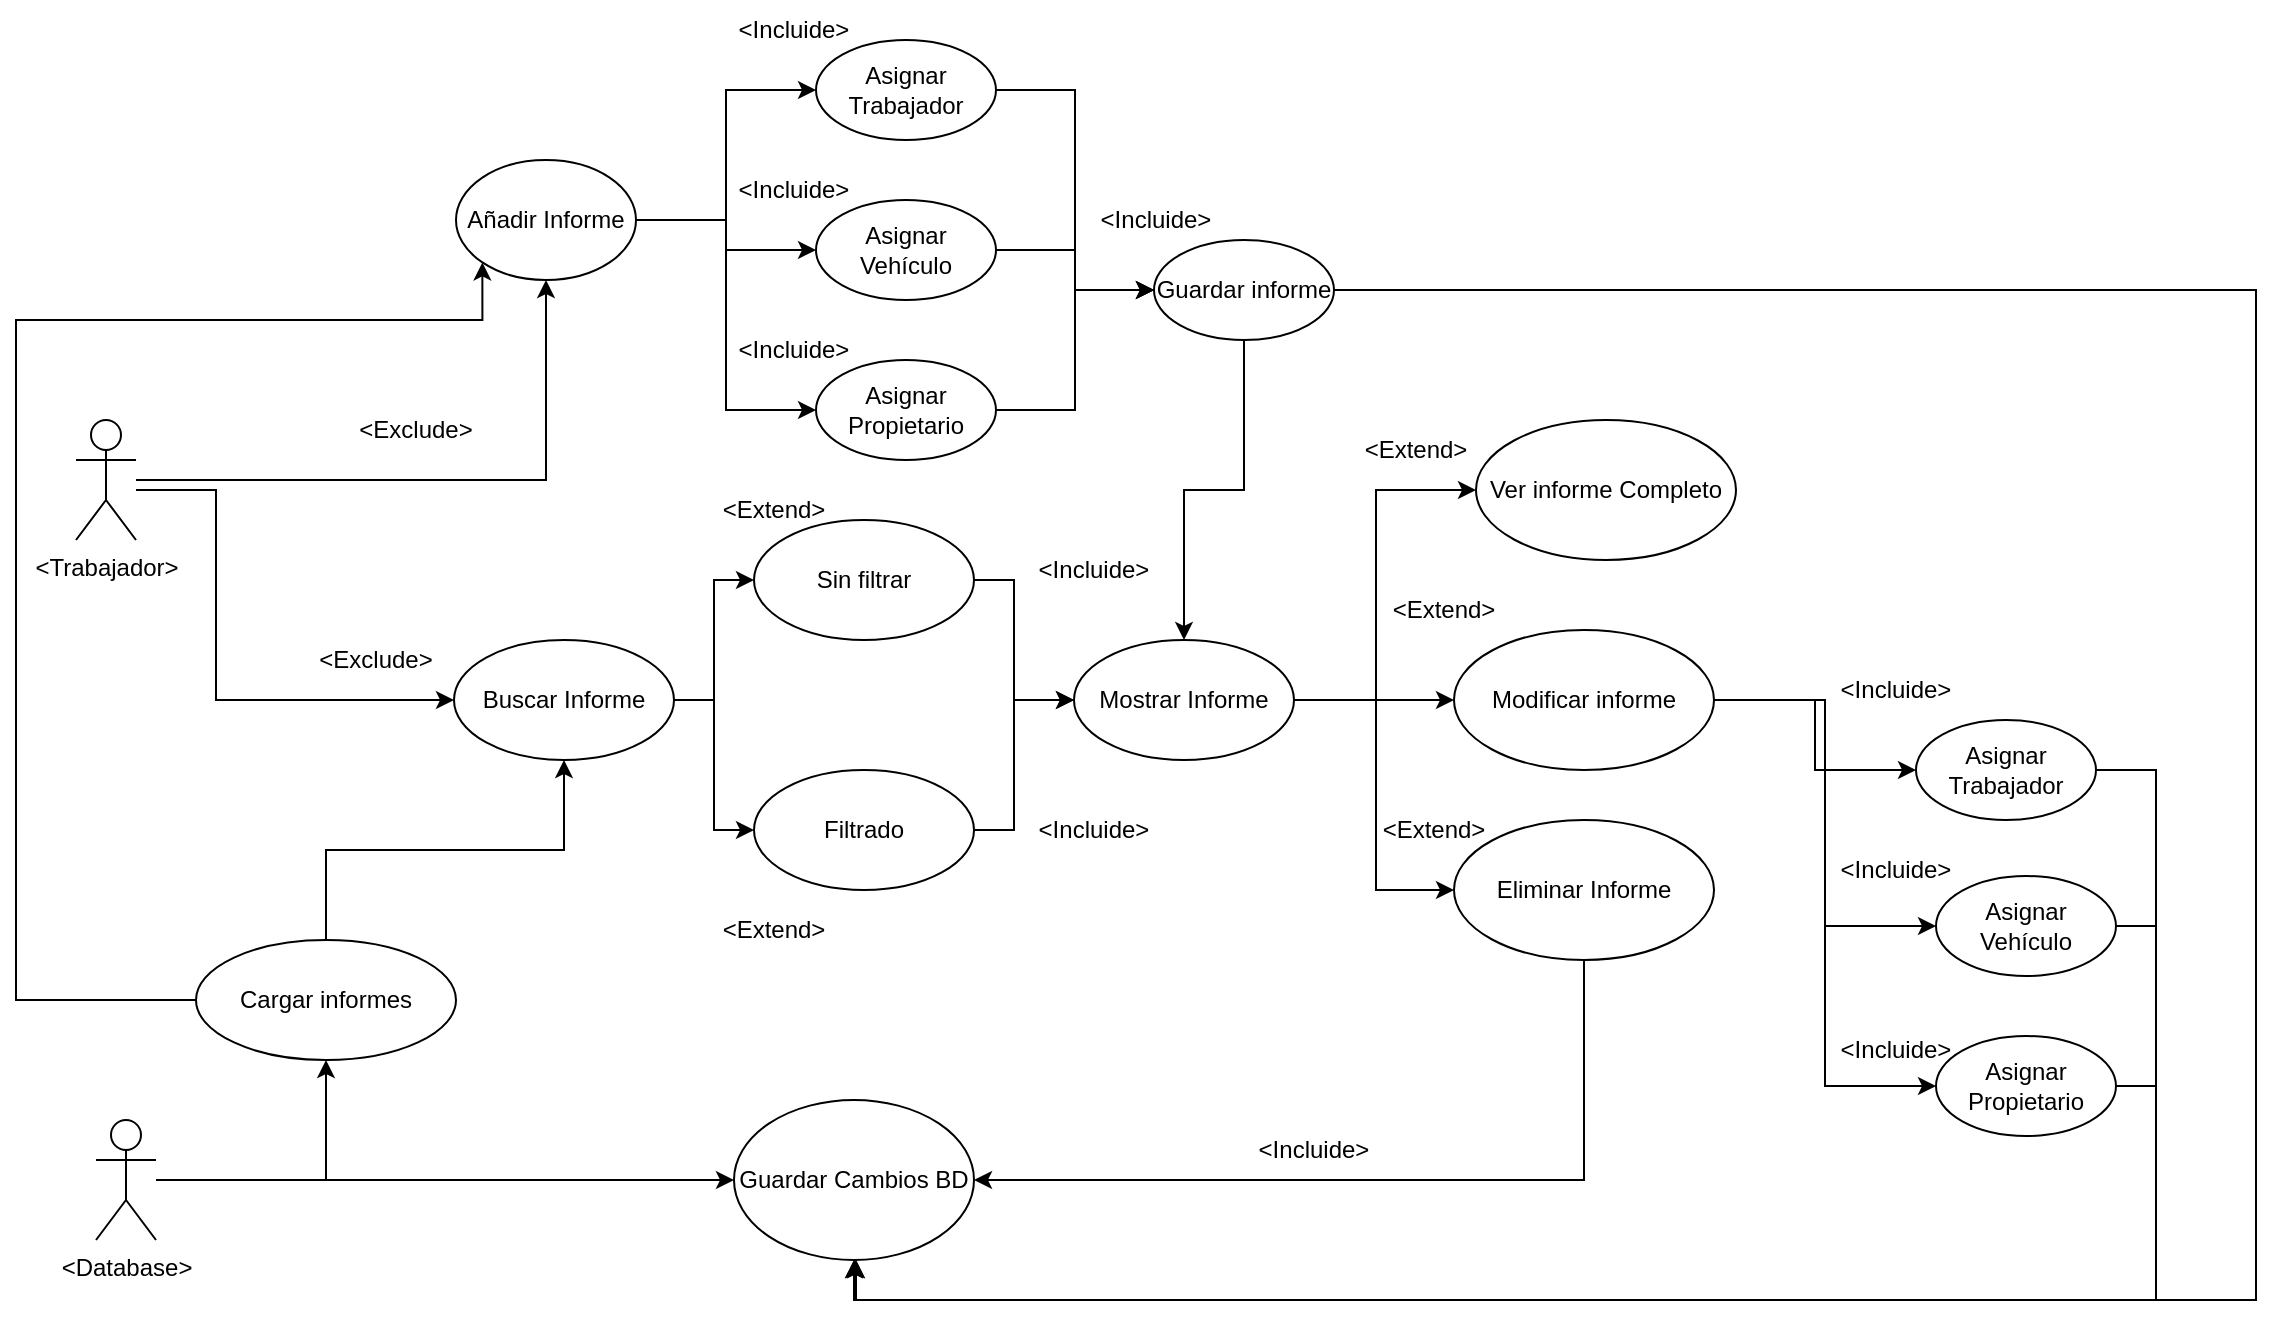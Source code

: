 <mxfile version="20.3.0" type="device"><diagram id="Wnj6HP5B0r6p35t6VaHC" name="Página-1"><mxGraphModel dx="1028" dy="1446" grid="1" gridSize="10" guides="1" tooltips="1" connect="1" arrows="1" fold="1" page="1" pageScale="1" pageWidth="1169" pageHeight="826" math="0" shadow="0"><root><mxCell id="0"/><mxCell id="1" parent="0"/><mxCell id="7V0-W9-r69ryUIUGY7p--41" style="edgeStyle=orthogonalEdgeStyle;rounded=0;orthogonalLoop=1;jettySize=auto;html=1;entryX=0;entryY=0.5;entryDx=0;entryDy=0;" edge="1" parent="1" source="WnDLgpMZa_VsqwxfFnSz-1" target="WnDLgpMZa_VsqwxfFnSz-10"><mxGeometry relative="1" as="geometry"><Array as="points"><mxPoint x="130" y="195"/><mxPoint x="130" y="300"/></Array></mxGeometry></mxCell><mxCell id="7V0-W9-r69ryUIUGY7p--48" style="edgeStyle=orthogonalEdgeStyle;rounded=0;orthogonalLoop=1;jettySize=auto;html=1;entryX=0.5;entryY=1;entryDx=0;entryDy=0;" edge="1" parent="1" source="WnDLgpMZa_VsqwxfFnSz-1" target="7V0-W9-r69ryUIUGY7p--2"><mxGeometry relative="1" as="geometry"/></mxCell><mxCell id="WnDLgpMZa_VsqwxfFnSz-1" value="&amp;lt;Trabajador&amp;gt;" style="shape=umlActor;verticalLabelPosition=bottom;verticalAlign=top;html=1;outlineConnect=0;" parent="1" vertex="1"><mxGeometry x="60" y="160" width="30" height="60" as="geometry"/></mxCell><mxCell id="WnDLgpMZa_VsqwxfFnSz-5" value="Ver informe Completo" style="ellipse;whiteSpace=wrap;html=1;" parent="1" vertex="1"><mxGeometry x="760" y="160" width="130" height="70" as="geometry"/></mxCell><mxCell id="7V0-W9-r69ryUIUGY7p--27" style="edgeStyle=orthogonalEdgeStyle;rounded=0;orthogonalLoop=1;jettySize=auto;html=1;entryX=0;entryY=0.5;entryDx=0;entryDy=0;" edge="1" parent="1" source="WnDLgpMZa_VsqwxfFnSz-7" target="7V0-W9-r69ryUIUGY7p--22"><mxGeometry relative="1" as="geometry"/></mxCell><mxCell id="7V0-W9-r69ryUIUGY7p--28" style="edgeStyle=orthogonalEdgeStyle;rounded=0;orthogonalLoop=1;jettySize=auto;html=1;entryX=0;entryY=0.5;entryDx=0;entryDy=0;" edge="1" parent="1" source="WnDLgpMZa_VsqwxfFnSz-7" target="7V0-W9-r69ryUIUGY7p--24"><mxGeometry relative="1" as="geometry"/></mxCell><mxCell id="7V0-W9-r69ryUIUGY7p--29" style="edgeStyle=orthogonalEdgeStyle;rounded=0;orthogonalLoop=1;jettySize=auto;html=1;entryX=0;entryY=0.5;entryDx=0;entryDy=0;" edge="1" parent="1" source="WnDLgpMZa_VsqwxfFnSz-7" target="7V0-W9-r69ryUIUGY7p--26"><mxGeometry relative="1" as="geometry"/></mxCell><mxCell id="WnDLgpMZa_VsqwxfFnSz-7" value="Modificar informe" style="ellipse;whiteSpace=wrap;html=1;" parent="1" vertex="1"><mxGeometry x="749" y="265" width="130" height="70" as="geometry"/></mxCell><mxCell id="WnDLgpMZa_VsqwxfFnSz-87" style="edgeStyle=orthogonalEdgeStyle;rounded=0;orthogonalLoop=1;jettySize=auto;html=1;entryX=1;entryY=0.5;entryDx=0;entryDy=0;" parent="1" source="WnDLgpMZa_VsqwxfFnSz-8" target="WnDLgpMZa_VsqwxfFnSz-89" edge="1"><mxGeometry relative="1" as="geometry"><mxPoint x="559" y="510" as="targetPoint"/><Array as="points"><mxPoint x="814" y="540"/></Array></mxGeometry></mxCell><mxCell id="WnDLgpMZa_VsqwxfFnSz-8" value="Eliminar Informe" style="ellipse;whiteSpace=wrap;html=1;" parent="1" vertex="1"><mxGeometry x="749" y="360" width="130" height="70" as="geometry"/></mxCell><mxCell id="WnDLgpMZa_VsqwxfFnSz-83" style="edgeStyle=orthogonalEdgeStyle;rounded=0;orthogonalLoop=1;jettySize=auto;html=1;entryX=0;entryY=0.5;entryDx=0;entryDy=0;" parent="1" source="WnDLgpMZa_VsqwxfFnSz-10" target="WnDLgpMZa_VsqwxfFnSz-80" edge="1"><mxGeometry relative="1" as="geometry"/></mxCell><mxCell id="WnDLgpMZa_VsqwxfFnSz-84" style="edgeStyle=orthogonalEdgeStyle;rounded=0;orthogonalLoop=1;jettySize=auto;html=1;entryX=0;entryY=0.5;entryDx=0;entryDy=0;" parent="1" source="WnDLgpMZa_VsqwxfFnSz-10" target="WnDLgpMZa_VsqwxfFnSz-82" edge="1"><mxGeometry relative="1" as="geometry"/></mxCell><mxCell id="WnDLgpMZa_VsqwxfFnSz-10" value="Buscar Informe" style="ellipse;whiteSpace=wrap;html=1;" parent="1" vertex="1"><mxGeometry x="249" y="270" width="110" height="60" as="geometry"/></mxCell><mxCell id="WnDLgpMZa_VsqwxfFnSz-77" style="edgeStyle=orthogonalEdgeStyle;rounded=0;orthogonalLoop=1;jettySize=auto;html=1;entryX=0;entryY=0.5;entryDx=0;entryDy=0;" parent="1" source="WnDLgpMZa_VsqwxfFnSz-31" target="WnDLgpMZa_VsqwxfFnSz-5" edge="1"><mxGeometry relative="1" as="geometry"><Array as="points"><mxPoint x="710" y="300"/><mxPoint x="710" y="195"/></Array></mxGeometry></mxCell><mxCell id="WnDLgpMZa_VsqwxfFnSz-78" style="edgeStyle=orthogonalEdgeStyle;rounded=0;orthogonalLoop=1;jettySize=auto;html=1;entryX=0;entryY=0.5;entryDx=0;entryDy=0;" parent="1" source="WnDLgpMZa_VsqwxfFnSz-31" target="WnDLgpMZa_VsqwxfFnSz-7" edge="1"><mxGeometry relative="1" as="geometry"/></mxCell><mxCell id="WnDLgpMZa_VsqwxfFnSz-79" style="edgeStyle=orthogonalEdgeStyle;rounded=0;orthogonalLoop=1;jettySize=auto;html=1;entryX=0;entryY=0.5;entryDx=0;entryDy=0;" parent="1" source="WnDLgpMZa_VsqwxfFnSz-31" target="WnDLgpMZa_VsqwxfFnSz-8" edge="1"><mxGeometry relative="1" as="geometry"><Array as="points"><mxPoint x="710" y="300"/><mxPoint x="710" y="395"/></Array></mxGeometry></mxCell><mxCell id="WnDLgpMZa_VsqwxfFnSz-31" value="Mostrar Informe" style="ellipse;whiteSpace=wrap;html=1;" parent="1" vertex="1"><mxGeometry x="559" y="270" width="110" height="60" as="geometry"/></mxCell><mxCell id="WnDLgpMZa_VsqwxfFnSz-85" style="edgeStyle=orthogonalEdgeStyle;rounded=0;orthogonalLoop=1;jettySize=auto;html=1;entryX=0;entryY=0.5;entryDx=0;entryDy=0;" parent="1" source="WnDLgpMZa_VsqwxfFnSz-80" target="WnDLgpMZa_VsqwxfFnSz-31" edge="1"><mxGeometry relative="1" as="geometry"><Array as="points"><mxPoint x="529" y="240"/><mxPoint x="529" y="300"/></Array></mxGeometry></mxCell><mxCell id="WnDLgpMZa_VsqwxfFnSz-80" value="Sin filtrar" style="ellipse;whiteSpace=wrap;html=1;" parent="1" vertex="1"><mxGeometry x="399" y="210" width="110" height="60" as="geometry"/></mxCell><mxCell id="WnDLgpMZa_VsqwxfFnSz-86" style="edgeStyle=orthogonalEdgeStyle;rounded=0;orthogonalLoop=1;jettySize=auto;html=1;entryX=0;entryY=0.5;entryDx=0;entryDy=0;" parent="1" source="WnDLgpMZa_VsqwxfFnSz-82" target="WnDLgpMZa_VsqwxfFnSz-31" edge="1"><mxGeometry relative="1" as="geometry"><Array as="points"><mxPoint x="529" y="365"/><mxPoint x="529" y="300"/></Array></mxGeometry></mxCell><mxCell id="WnDLgpMZa_VsqwxfFnSz-82" value="Filtrado" style="ellipse;whiteSpace=wrap;html=1;" parent="1" vertex="1"><mxGeometry x="399" y="335" width="110" height="60" as="geometry"/></mxCell><mxCell id="WnDLgpMZa_VsqwxfFnSz-89" value="Guardar Cambios BD" style="ellipse;whiteSpace=wrap;html=1;" parent="1" vertex="1"><mxGeometry x="389" y="500" width="120" height="80" as="geometry"/></mxCell><mxCell id="WnDLgpMZa_VsqwxfFnSz-91" style="edgeStyle=orthogonalEdgeStyle;rounded=0;orthogonalLoop=1;jettySize=auto;html=1;entryX=0;entryY=0.5;entryDx=0;entryDy=0;" parent="1" source="WnDLgpMZa_VsqwxfFnSz-90" target="WnDLgpMZa_VsqwxfFnSz-89" edge="1"><mxGeometry relative="1" as="geometry"/></mxCell><mxCell id="WnDLgpMZa_VsqwxfFnSz-103" style="edgeStyle=orthogonalEdgeStyle;rounded=0;orthogonalLoop=1;jettySize=auto;html=1;entryX=0.5;entryY=1;entryDx=0;entryDy=0;" parent="1" source="WnDLgpMZa_VsqwxfFnSz-90" target="WnDLgpMZa_VsqwxfFnSz-102" edge="1"><mxGeometry relative="1" as="geometry"/></mxCell><mxCell id="WnDLgpMZa_VsqwxfFnSz-90" value="&amp;lt;Database&amp;gt;" style="shape=umlActor;verticalLabelPosition=bottom;verticalAlign=top;html=1;outlineConnect=0;" parent="1" vertex="1"><mxGeometry x="70" y="510" width="30" height="60" as="geometry"/></mxCell><mxCell id="WnDLgpMZa_VsqwxfFnSz-94" value="&amp;lt;Incluide&amp;gt;" style="text;html=1;strokeColor=none;fillColor=none;align=center;verticalAlign=middle;whiteSpace=wrap;rounded=0;" parent="1" vertex="1"><mxGeometry x="539" y="350" width="60" height="30" as="geometry"/></mxCell><mxCell id="WnDLgpMZa_VsqwxfFnSz-95" value="&amp;lt;Incluide&amp;gt;" style="text;html=1;strokeColor=none;fillColor=none;align=center;verticalAlign=middle;whiteSpace=wrap;rounded=0;" parent="1" vertex="1"><mxGeometry x="539" y="220" width="60" height="30" as="geometry"/></mxCell><mxCell id="WnDLgpMZa_VsqwxfFnSz-96" value="&amp;lt;Extend&amp;gt;" style="text;html=1;strokeColor=none;fillColor=none;align=center;verticalAlign=middle;whiteSpace=wrap;rounded=0;" parent="1" vertex="1"><mxGeometry x="700" y="160" width="60" height="30" as="geometry"/></mxCell><mxCell id="WnDLgpMZa_VsqwxfFnSz-97" value="&amp;lt;Extend&amp;gt;" style="text;html=1;strokeColor=none;fillColor=none;align=center;verticalAlign=middle;whiteSpace=wrap;rounded=0;" parent="1" vertex="1"><mxGeometry x="714" y="240" width="60" height="30" as="geometry"/></mxCell><mxCell id="WnDLgpMZa_VsqwxfFnSz-98" value="&amp;lt;Extend&amp;gt;" style="text;html=1;strokeColor=none;fillColor=none;align=center;verticalAlign=middle;whiteSpace=wrap;rounded=0;" parent="1" vertex="1"><mxGeometry x="709" y="350" width="60" height="30" as="geometry"/></mxCell><mxCell id="WnDLgpMZa_VsqwxfFnSz-99" value="&amp;lt;Incluide&amp;gt;" style="text;html=1;strokeColor=none;fillColor=none;align=center;verticalAlign=middle;whiteSpace=wrap;rounded=0;" parent="1" vertex="1"><mxGeometry x="649" y="510" width="60" height="30" as="geometry"/></mxCell><mxCell id="WnDLgpMZa_VsqwxfFnSz-100" value="&amp;lt;Extend&amp;gt;" style="text;html=1;strokeColor=none;fillColor=none;align=center;verticalAlign=middle;whiteSpace=wrap;rounded=0;" parent="1" vertex="1"><mxGeometry x="379" y="190" width="60" height="30" as="geometry"/></mxCell><mxCell id="WnDLgpMZa_VsqwxfFnSz-101" value="&amp;lt;Extend&amp;gt;" style="text;html=1;strokeColor=none;fillColor=none;align=center;verticalAlign=middle;whiteSpace=wrap;rounded=0;" parent="1" vertex="1"><mxGeometry x="379" y="400" width="60" height="30" as="geometry"/></mxCell><mxCell id="7V0-W9-r69ryUIUGY7p--46" style="edgeStyle=orthogonalEdgeStyle;rounded=0;orthogonalLoop=1;jettySize=auto;html=1;entryX=0.5;entryY=1;entryDx=0;entryDy=0;" edge="1" parent="1" source="WnDLgpMZa_VsqwxfFnSz-102" target="WnDLgpMZa_VsqwxfFnSz-10"><mxGeometry relative="1" as="geometry"/></mxCell><mxCell id="7V0-W9-r69ryUIUGY7p--47" style="edgeStyle=orthogonalEdgeStyle;rounded=0;orthogonalLoop=1;jettySize=auto;html=1;entryX=0;entryY=1;entryDx=0;entryDy=0;" edge="1" parent="1" source="WnDLgpMZa_VsqwxfFnSz-102" target="7V0-W9-r69ryUIUGY7p--2"><mxGeometry relative="1" as="geometry"><Array as="points"><mxPoint x="30" y="450"/><mxPoint x="30" y="110"/><mxPoint x="263" y="110"/></Array></mxGeometry></mxCell><mxCell id="WnDLgpMZa_VsqwxfFnSz-102" value="Cargar informes" style="ellipse;whiteSpace=wrap;html=1;" parent="1" vertex="1"><mxGeometry x="120" y="420" width="130" height="60" as="geometry"/></mxCell><mxCell id="7V0-W9-r69ryUIUGY7p--7" style="edgeStyle=orthogonalEdgeStyle;rounded=0;orthogonalLoop=1;jettySize=auto;html=1;entryX=0;entryY=0.5;entryDx=0;entryDy=0;" edge="1" parent="1" source="7V0-W9-r69ryUIUGY7p--2" target="7V0-W9-r69ryUIUGY7p--4"><mxGeometry relative="1" as="geometry"/></mxCell><mxCell id="7V0-W9-r69ryUIUGY7p--8" style="edgeStyle=orthogonalEdgeStyle;rounded=0;orthogonalLoop=1;jettySize=auto;html=1;entryX=0;entryY=0.5;entryDx=0;entryDy=0;" edge="1" parent="1" source="7V0-W9-r69ryUIUGY7p--2" target="7V0-W9-r69ryUIUGY7p--5"><mxGeometry relative="1" as="geometry"/></mxCell><mxCell id="7V0-W9-r69ryUIUGY7p--11" style="edgeStyle=orthogonalEdgeStyle;rounded=0;orthogonalLoop=1;jettySize=auto;html=1;entryX=0;entryY=0.5;entryDx=0;entryDy=0;" edge="1" parent="1" source="7V0-W9-r69ryUIUGY7p--2" target="7V0-W9-r69ryUIUGY7p--6"><mxGeometry relative="1" as="geometry"/></mxCell><mxCell id="7V0-W9-r69ryUIUGY7p--2" value="Añadir Informe" style="ellipse;whiteSpace=wrap;html=1;" vertex="1" parent="1"><mxGeometry x="250" y="30" width="90" height="60" as="geometry"/></mxCell><mxCell id="7V0-W9-r69ryUIUGY7p--14" style="edgeStyle=orthogonalEdgeStyle;rounded=0;orthogonalLoop=1;jettySize=auto;html=1;entryX=0;entryY=0.5;entryDx=0;entryDy=0;" edge="1" parent="1" source="7V0-W9-r69ryUIUGY7p--4" target="7V0-W9-r69ryUIUGY7p--13"><mxGeometry relative="1" as="geometry"/></mxCell><mxCell id="7V0-W9-r69ryUIUGY7p--4" value="Asignar Trabajador" style="ellipse;whiteSpace=wrap;html=1;" vertex="1" parent="1"><mxGeometry x="430" y="-30" width="90" height="50" as="geometry"/></mxCell><mxCell id="7V0-W9-r69ryUIUGY7p--15" style="edgeStyle=orthogonalEdgeStyle;rounded=0;orthogonalLoop=1;jettySize=auto;html=1;exitX=1;exitY=0.5;exitDx=0;exitDy=0;" edge="1" parent="1" source="7V0-W9-r69ryUIUGY7p--5" target="7V0-W9-r69ryUIUGY7p--13"><mxGeometry relative="1" as="geometry"/></mxCell><mxCell id="7V0-W9-r69ryUIUGY7p--5" value="Asignar Vehículo" style="ellipse;whiteSpace=wrap;html=1;" vertex="1" parent="1"><mxGeometry x="430" y="50" width="90" height="50" as="geometry"/></mxCell><mxCell id="7V0-W9-r69ryUIUGY7p--16" style="edgeStyle=orthogonalEdgeStyle;rounded=0;orthogonalLoop=1;jettySize=auto;html=1;entryX=0;entryY=0.5;entryDx=0;entryDy=0;" edge="1" parent="1" source="7V0-W9-r69ryUIUGY7p--6" target="7V0-W9-r69ryUIUGY7p--13"><mxGeometry relative="1" as="geometry"/></mxCell><mxCell id="7V0-W9-r69ryUIUGY7p--6" value="Asignar Propietario" style="ellipse;whiteSpace=wrap;html=1;" vertex="1" parent="1"><mxGeometry x="430" y="130" width="90" height="50" as="geometry"/></mxCell><mxCell id="7V0-W9-r69ryUIUGY7p--17" style="edgeStyle=orthogonalEdgeStyle;rounded=0;orthogonalLoop=1;jettySize=auto;html=1;exitX=0.5;exitY=1;exitDx=0;exitDy=0;entryX=0.5;entryY=0;entryDx=0;entryDy=0;" edge="1" parent="1" source="7V0-W9-r69ryUIUGY7p--13" target="WnDLgpMZa_VsqwxfFnSz-31"><mxGeometry relative="1" as="geometry"/></mxCell><mxCell id="7V0-W9-r69ryUIUGY7p--20" style="edgeStyle=orthogonalEdgeStyle;rounded=0;orthogonalLoop=1;jettySize=auto;html=1;entryX=0.5;entryY=1;entryDx=0;entryDy=0;" edge="1" parent="1" source="7V0-W9-r69ryUIUGY7p--13" target="WnDLgpMZa_VsqwxfFnSz-89"><mxGeometry relative="1" as="geometry"><Array as="points"><mxPoint x="1150" y="95"/><mxPoint x="1150" y="600"/><mxPoint x="449" y="600"/></Array></mxGeometry></mxCell><mxCell id="7V0-W9-r69ryUIUGY7p--13" value="Guardar informe" style="ellipse;whiteSpace=wrap;html=1;" vertex="1" parent="1"><mxGeometry x="599" y="70" width="90" height="50" as="geometry"/></mxCell><mxCell id="7V0-W9-r69ryUIUGY7p--32" style="edgeStyle=orthogonalEdgeStyle;rounded=0;orthogonalLoop=1;jettySize=auto;html=1;" edge="1" parent="1" source="7V0-W9-r69ryUIUGY7p--22"><mxGeometry relative="1" as="geometry"><mxPoint x="450" y="580" as="targetPoint"/><Array as="points"><mxPoint x="1100" y="335"/><mxPoint x="1100" y="600"/><mxPoint x="450" y="600"/></Array></mxGeometry></mxCell><mxCell id="7V0-W9-r69ryUIUGY7p--22" value="Asignar Trabajador" style="ellipse;whiteSpace=wrap;html=1;" vertex="1" parent="1"><mxGeometry x="980" y="310" width="90" height="50" as="geometry"/></mxCell><mxCell id="7V0-W9-r69ryUIUGY7p--31" style="edgeStyle=orthogonalEdgeStyle;rounded=0;orthogonalLoop=1;jettySize=auto;html=1;exitX=1;exitY=0.5;exitDx=0;exitDy=0;" edge="1" parent="1" source="7V0-W9-r69ryUIUGY7p--24"><mxGeometry relative="1" as="geometry"><mxPoint x="450" y="580" as="targetPoint"/><Array as="points"><mxPoint x="1100" y="413"/><mxPoint x="1100" y="600"/><mxPoint x="450" y="600"/></Array></mxGeometry></mxCell><mxCell id="7V0-W9-r69ryUIUGY7p--24" value="Asignar Vehículo" style="ellipse;whiteSpace=wrap;html=1;" vertex="1" parent="1"><mxGeometry x="990" y="388" width="90" height="50" as="geometry"/></mxCell><mxCell id="7V0-W9-r69ryUIUGY7p--30" style="edgeStyle=orthogonalEdgeStyle;rounded=0;orthogonalLoop=1;jettySize=auto;html=1;entryX=0.5;entryY=1;entryDx=0;entryDy=0;" edge="1" parent="1" source="7V0-W9-r69ryUIUGY7p--26" target="WnDLgpMZa_VsqwxfFnSz-89"><mxGeometry relative="1" as="geometry"><Array as="points"><mxPoint x="1100" y="493"/><mxPoint x="1100" y="600"/><mxPoint x="449" y="600"/></Array></mxGeometry></mxCell><mxCell id="7V0-W9-r69ryUIUGY7p--26" value="Asignar Propietario" style="ellipse;whiteSpace=wrap;html=1;" vertex="1" parent="1"><mxGeometry x="990" y="468" width="90" height="50" as="geometry"/></mxCell><mxCell id="7V0-W9-r69ryUIUGY7p--33" value="&amp;lt;Incluide&amp;gt;" style="text;html=1;strokeColor=none;fillColor=none;align=center;verticalAlign=middle;whiteSpace=wrap;rounded=0;" vertex="1" parent="1"><mxGeometry x="389" y="-50" width="60" height="30" as="geometry"/></mxCell><mxCell id="7V0-W9-r69ryUIUGY7p--34" value="&amp;lt;Incluide&amp;gt;" style="text;html=1;strokeColor=none;fillColor=none;align=center;verticalAlign=middle;whiteSpace=wrap;rounded=0;" vertex="1" parent="1"><mxGeometry x="389" y="30" width="60" height="30" as="geometry"/></mxCell><mxCell id="7V0-W9-r69ryUIUGY7p--35" value="&amp;lt;Incluide&amp;gt;" style="text;html=1;strokeColor=none;fillColor=none;align=center;verticalAlign=middle;whiteSpace=wrap;rounded=0;" vertex="1" parent="1"><mxGeometry x="389" y="110" width="60" height="30" as="geometry"/></mxCell><mxCell id="7V0-W9-r69ryUIUGY7p--36" value="&amp;lt;Incluide&amp;gt;" style="text;html=1;strokeColor=none;fillColor=none;align=center;verticalAlign=middle;whiteSpace=wrap;rounded=0;" vertex="1" parent="1"><mxGeometry x="570" y="45" width="60" height="30" as="geometry"/></mxCell><mxCell id="7V0-W9-r69ryUIUGY7p--37" value="&amp;lt;Incluide&amp;gt;" style="text;html=1;strokeColor=none;fillColor=none;align=center;verticalAlign=middle;whiteSpace=wrap;rounded=0;" vertex="1" parent="1"><mxGeometry x="940" y="280" width="60" height="30" as="geometry"/></mxCell><mxCell id="7V0-W9-r69ryUIUGY7p--38" value="&amp;lt;Incluide&amp;gt;" style="text;html=1;strokeColor=none;fillColor=none;align=center;verticalAlign=middle;whiteSpace=wrap;rounded=0;" vertex="1" parent="1"><mxGeometry x="940" y="370" width="60" height="30" as="geometry"/></mxCell><mxCell id="7V0-W9-r69ryUIUGY7p--39" value="&amp;lt;Incluide&amp;gt;" style="text;html=1;strokeColor=none;fillColor=none;align=center;verticalAlign=middle;whiteSpace=wrap;rounded=0;" vertex="1" parent="1"><mxGeometry x="940" y="460" width="60" height="30" as="geometry"/></mxCell><mxCell id="7V0-W9-r69ryUIUGY7p--49" value="&amp;lt;Exclude&amp;gt;" style="text;html=1;strokeColor=none;fillColor=none;align=center;verticalAlign=middle;whiteSpace=wrap;rounded=0;" vertex="1" parent="1"><mxGeometry x="180" y="265" width="60" height="30" as="geometry"/></mxCell><mxCell id="7V0-W9-r69ryUIUGY7p--51" value="&amp;lt;Exclude&amp;gt;" style="text;html=1;strokeColor=none;fillColor=none;align=center;verticalAlign=middle;whiteSpace=wrap;rounded=0;" vertex="1" parent="1"><mxGeometry x="200" y="150" width="60" height="30" as="geometry"/></mxCell></root></mxGraphModel></diagram></mxfile>